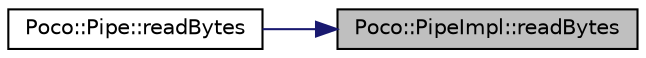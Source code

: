 digraph "Poco::PipeImpl::readBytes"
{
 // LATEX_PDF_SIZE
  edge [fontname="Helvetica",fontsize="10",labelfontname="Helvetica",labelfontsize="10"];
  node [fontname="Helvetica",fontsize="10",shape=record];
  rankdir="RL";
  Node1 [label="Poco::PipeImpl::readBytes",height=0.2,width=0.4,color="black", fillcolor="grey75", style="filled", fontcolor="black",tooltip=" "];
  Node1 -> Node2 [dir="back",color="midnightblue",fontsize="10",style="solid",fontname="Helvetica"];
  Node2 [label="Poco::Pipe::readBytes",height=0.2,width=0.4,color="black", fillcolor="white", style="filled",URL="$classPoco_1_1Pipe.html#a02d6619c17a04c116f8ee66aeb3e41ac",tooltip=" "];
}
